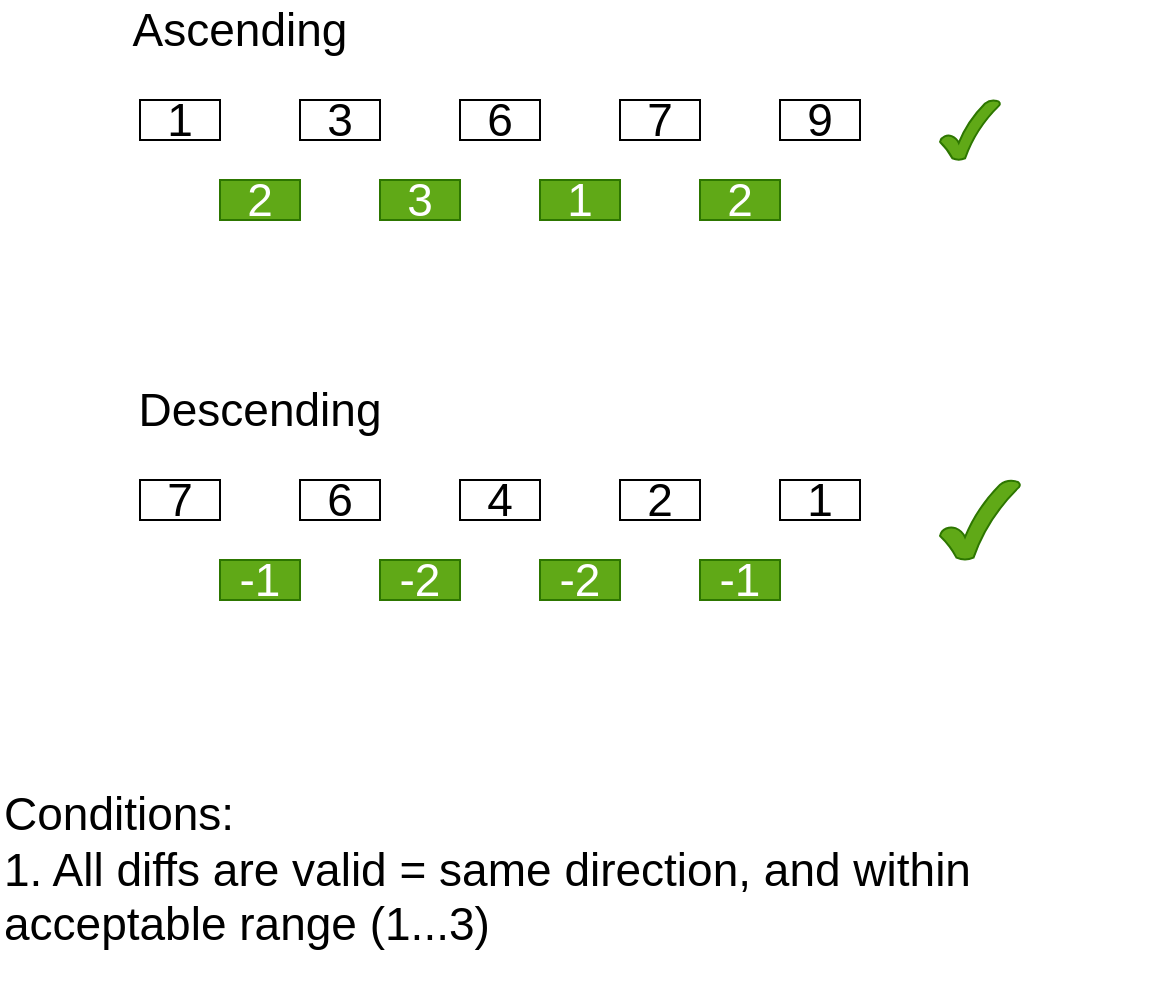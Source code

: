 <mxfile>
    <diagram name="no errors" id="vbMu23NujmfhAvaD4PfY">
        <mxGraphModel dx="680" dy="531" grid="1" gridSize="10" guides="1" tooltips="1" connect="1" arrows="1" fold="1" page="1" pageScale="1" pageWidth="827" pageHeight="1169" math="0" shadow="0">
            <root>
                <mxCell id="3Wcih0AlrAYioft9rlcU-0"/>
                <mxCell id="3Wcih0AlrAYioft9rlcU-1" parent="3Wcih0AlrAYioft9rlcU-0"/>
                <mxCell id="3Wcih0AlrAYioft9rlcU-2" value="7" style="whiteSpace=wrap;html=1;fontSize=23;" parent="3Wcih0AlrAYioft9rlcU-1" vertex="1">
                    <mxGeometry x="160" y="280" width="40" height="20" as="geometry"/>
                </mxCell>
                <mxCell id="3Wcih0AlrAYioft9rlcU-3" value="6" style="whiteSpace=wrap;html=1;fontSize=23;" parent="3Wcih0AlrAYioft9rlcU-1" vertex="1">
                    <mxGeometry x="240" y="280" width="40" height="20" as="geometry"/>
                </mxCell>
                <mxCell id="3Wcih0AlrAYioft9rlcU-4" value="4" style="whiteSpace=wrap;html=1;fontSize=23;" parent="3Wcih0AlrAYioft9rlcU-1" vertex="1">
                    <mxGeometry x="320" y="280" width="40" height="20" as="geometry"/>
                </mxCell>
                <mxCell id="3Wcih0AlrAYioft9rlcU-5" value="2" style="whiteSpace=wrap;html=1;fontSize=23;" parent="3Wcih0AlrAYioft9rlcU-1" vertex="1">
                    <mxGeometry x="400" y="280" width="40" height="20" as="geometry"/>
                </mxCell>
                <mxCell id="3Wcih0AlrAYioft9rlcU-6" value="1" style="whiteSpace=wrap;html=1;fontSize=23;" parent="3Wcih0AlrAYioft9rlcU-1" vertex="1">
                    <mxGeometry x="480" y="280" width="40" height="20" as="geometry"/>
                </mxCell>
                <mxCell id="3Wcih0AlrAYioft9rlcU-7" value="-1" style="whiteSpace=wrap;html=1;fillColor=#60a917;fontColor=#ffffff;strokeColor=#2D7600;fontSize=23;" parent="3Wcih0AlrAYioft9rlcU-1" vertex="1">
                    <mxGeometry x="200" y="320" width="40" height="20" as="geometry"/>
                </mxCell>
                <mxCell id="3Wcih0AlrAYioft9rlcU-8" value="-2" style="whiteSpace=wrap;html=1;fillColor=#60a917;fontColor=#ffffff;strokeColor=#2D7600;fontSize=23;" parent="3Wcih0AlrAYioft9rlcU-1" vertex="1">
                    <mxGeometry x="280" y="320" width="40" height="20" as="geometry"/>
                </mxCell>
                <mxCell id="3Wcih0AlrAYioft9rlcU-9" value="-2" style="whiteSpace=wrap;html=1;fillColor=#60a917;fontColor=#ffffff;strokeColor=#2D7600;fontSize=23;" parent="3Wcih0AlrAYioft9rlcU-1" vertex="1">
                    <mxGeometry x="360" y="320" width="40" height="20" as="geometry"/>
                </mxCell>
                <mxCell id="3Wcih0AlrAYioft9rlcU-10" value="-1" style="whiteSpace=wrap;html=1;fillColor=#60a917;fontColor=#ffffff;strokeColor=#2D7600;fontSize=23;" parent="3Wcih0AlrAYioft9rlcU-1" vertex="1">
                    <mxGeometry x="440" y="320" width="40" height="20" as="geometry"/>
                </mxCell>
                <mxCell id="3Wcih0AlrAYioft9rlcU-38" value="" style="verticalLabelPosition=bottom;verticalAlign=top;html=1;shape=mxgraph.basic.tick;fillColor=#60a917;fontColor=#ffffff;strokeColor=#2D7600;" parent="3Wcih0AlrAYioft9rlcU-1" vertex="1">
                    <mxGeometry x="560" y="280" width="40" height="40" as="geometry"/>
                </mxCell>
                <mxCell id="3Wcih0AlrAYioft9rlcU-50" value="1" style="whiteSpace=wrap;html=1;fontSize=23;" parent="3Wcih0AlrAYioft9rlcU-1" vertex="1">
                    <mxGeometry x="160" y="90" width="40" height="20" as="geometry"/>
                </mxCell>
                <mxCell id="3Wcih0AlrAYioft9rlcU-51" value="3" style="whiteSpace=wrap;html=1;fontSize=23;" parent="3Wcih0AlrAYioft9rlcU-1" vertex="1">
                    <mxGeometry x="240" y="90" width="40" height="20" as="geometry"/>
                </mxCell>
                <mxCell id="3Wcih0AlrAYioft9rlcU-52" value="6" style="whiteSpace=wrap;html=1;fontSize=23;" parent="3Wcih0AlrAYioft9rlcU-1" vertex="1">
                    <mxGeometry x="320" y="90" width="40" height="20" as="geometry"/>
                </mxCell>
                <mxCell id="3Wcih0AlrAYioft9rlcU-53" value="7" style="whiteSpace=wrap;html=1;fontSize=23;" parent="3Wcih0AlrAYioft9rlcU-1" vertex="1">
                    <mxGeometry x="400" y="90" width="40" height="20" as="geometry"/>
                </mxCell>
                <mxCell id="3Wcih0AlrAYioft9rlcU-54" value="9" style="whiteSpace=wrap;html=1;fontSize=23;" parent="3Wcih0AlrAYioft9rlcU-1" vertex="1">
                    <mxGeometry x="480" y="90" width="40" height="20" as="geometry"/>
                </mxCell>
                <mxCell id="3Wcih0AlrAYioft9rlcU-55" value="2" style="whiteSpace=wrap;html=1;fillColor=#60a917;fontColor=#ffffff;strokeColor=#2D7600;fontSize=23;" parent="3Wcih0AlrAYioft9rlcU-1" vertex="1">
                    <mxGeometry x="200" y="130" width="40" height="20" as="geometry"/>
                </mxCell>
                <mxCell id="3Wcih0AlrAYioft9rlcU-56" value="3" style="whiteSpace=wrap;html=1;fillColor=#60a917;fontColor=#ffffff;strokeColor=#2D7600;fontSize=23;" parent="3Wcih0AlrAYioft9rlcU-1" vertex="1">
                    <mxGeometry x="280" y="130" width="40" height="20" as="geometry"/>
                </mxCell>
                <mxCell id="3Wcih0AlrAYioft9rlcU-57" value="1" style="whiteSpace=wrap;html=1;fillColor=#60a917;fontColor=#ffffff;strokeColor=#2D7600;fontSize=23;" parent="3Wcih0AlrAYioft9rlcU-1" vertex="1">
                    <mxGeometry x="360" y="130" width="40" height="20" as="geometry"/>
                </mxCell>
                <mxCell id="3Wcih0AlrAYioft9rlcU-58" value="2" style="whiteSpace=wrap;html=1;fillColor=#60a917;fontColor=#ffffff;strokeColor=#2D7600;fontSize=23;" parent="3Wcih0AlrAYioft9rlcU-1" vertex="1">
                    <mxGeometry x="440" y="130" width="40" height="20" as="geometry"/>
                </mxCell>
                <mxCell id="3Wcih0AlrAYioft9rlcU-59" value="" style="verticalLabelPosition=bottom;verticalAlign=top;html=1;shape=mxgraph.basic.tick;fillColor=#60a917;fontColor=#ffffff;strokeColor=#2D7600;" parent="3Wcih0AlrAYioft9rlcU-1" vertex="1">
                    <mxGeometry x="560" y="90" width="30" height="30" as="geometry"/>
                </mxCell>
                <mxCell id="Pp3Sl-9Uy8DIAodCLHDI-0" value="Ascending" style="text;html=1;strokeColor=none;fillColor=none;align=center;verticalAlign=middle;whiteSpace=wrap;rounded=0;fontSize=23;" parent="3Wcih0AlrAYioft9rlcU-1" vertex="1">
                    <mxGeometry x="180" y="40" width="60" height="30" as="geometry"/>
                </mxCell>
                <mxCell id="Pp3Sl-9Uy8DIAodCLHDI-1" value="Descending" style="text;html=1;strokeColor=none;fillColor=none;align=center;verticalAlign=middle;whiteSpace=wrap;rounded=0;fontSize=23;" parent="3Wcih0AlrAYioft9rlcU-1" vertex="1">
                    <mxGeometry x="190" y="230" width="60" height="30" as="geometry"/>
                </mxCell>
                <mxCell id="A_zrOncVsDeM7oeopqHJ-0" value="Conditions:&lt;br&gt;1. All diffs are valid = same direction, and within acceptable range (1...3)" style="text;html=1;strokeColor=none;fillColor=none;align=left;verticalAlign=middle;whiteSpace=wrap;rounded=0;fontSize=23;" parent="3Wcih0AlrAYioft9rlcU-1" vertex="1">
                    <mxGeometry x="90" y="410" width="580" height="130" as="geometry"/>
                </mxCell>
            </root>
        </mxGraphModel>
    </diagram>
    <diagram name="unfixable errors" id="zGXIl7_IHZ5qtAb4Qh_O">
        <mxGraphModel dx="1133" dy="885" grid="1" gridSize="10" guides="1" tooltips="1" connect="1" arrows="1" fold="1" page="1" pageScale="1" pageWidth="827" pageHeight="1169" math="0" shadow="0">
            <root>
                <mxCell id="GeRIcQC2RVRGkPtFAbAM-0"/>
                <mxCell id="GeRIcQC2RVRGkPtFAbAM-1" parent="GeRIcQC2RVRGkPtFAbAM-0"/>
                <mxCell id="GeRIcQC2RVRGkPtFAbAM-11" value="1" style="whiteSpace=wrap;html=1;fontSize=23;" parent="GeRIcQC2RVRGkPtFAbAM-1" vertex="1">
                    <mxGeometry x="80" y="40" width="40" height="20" as="geometry"/>
                </mxCell>
                <mxCell id="GeRIcQC2RVRGkPtFAbAM-12" value="2" style="whiteSpace=wrap;html=1;fontSize=23;" parent="GeRIcQC2RVRGkPtFAbAM-1" vertex="1">
                    <mxGeometry x="160" y="40" width="40" height="20" as="geometry"/>
                </mxCell>
                <mxCell id="GeRIcQC2RVRGkPtFAbAM-13" value="7" style="whiteSpace=wrap;html=1;fontSize=23;" parent="GeRIcQC2RVRGkPtFAbAM-1" vertex="1">
                    <mxGeometry x="240" y="40" width="40" height="20" as="geometry"/>
                </mxCell>
                <mxCell id="GeRIcQC2RVRGkPtFAbAM-14" value="9" style="whiteSpace=wrap;html=1;fontSize=23;" parent="GeRIcQC2RVRGkPtFAbAM-1" vertex="1">
                    <mxGeometry x="320" y="40" width="40" height="20" as="geometry"/>
                </mxCell>
                <mxCell id="GeRIcQC2RVRGkPtFAbAM-15" value="10" style="whiteSpace=wrap;html=1;fontSize=23;" parent="GeRIcQC2RVRGkPtFAbAM-1" vertex="1">
                    <mxGeometry x="400" y="40" width="40" height="20" as="geometry"/>
                </mxCell>
                <mxCell id="GeRIcQC2RVRGkPtFAbAM-16" value="1" style="whiteSpace=wrap;html=1;fillColor=#60a917;fontColor=#ffffff;strokeColor=#2D7600;fontSize=23;" parent="GeRIcQC2RVRGkPtFAbAM-1" vertex="1">
                    <mxGeometry x="120" y="80" width="40" height="20" as="geometry"/>
                </mxCell>
                <mxCell id="GeRIcQC2RVRGkPtFAbAM-17" value="5" style="whiteSpace=wrap;html=1;fillColor=#a20025;fontColor=#ffffff;strokeColor=#6F0000;fontSize=23;" parent="GeRIcQC2RVRGkPtFAbAM-1" vertex="1">
                    <mxGeometry x="200" y="80" width="40" height="20" as="geometry"/>
                </mxCell>
                <mxCell id="GeRIcQC2RVRGkPtFAbAM-18" value="2" style="whiteSpace=wrap;html=1;fillColor=#60a917;fontColor=#ffffff;strokeColor=#2D7600;fontSize=23;" parent="GeRIcQC2RVRGkPtFAbAM-1" vertex="1">
                    <mxGeometry x="280" y="80" width="40" height="20" as="geometry"/>
                </mxCell>
                <mxCell id="GeRIcQC2RVRGkPtFAbAM-19" value="1" style="whiteSpace=wrap;html=1;fillColor=#60a917;fontColor=#ffffff;strokeColor=#2D7600;fontSize=23;" parent="GeRIcQC2RVRGkPtFAbAM-1" vertex="1">
                    <mxGeometry x="360" y="80" width="40" height="20" as="geometry"/>
                </mxCell>
                <mxCell id="GeRIcQC2RVRGkPtFAbAM-20" value="9" style="whiteSpace=wrap;html=1;fontSize=23;" parent="GeRIcQC2RVRGkPtFAbAM-1" vertex="1">
                    <mxGeometry x="80" y="160" width="40" height="20" as="geometry"/>
                </mxCell>
                <mxCell id="GeRIcQC2RVRGkPtFAbAM-21" value="7" style="whiteSpace=wrap;html=1;fontSize=23;" parent="GeRIcQC2RVRGkPtFAbAM-1" vertex="1">
                    <mxGeometry x="160" y="160" width="40" height="20" as="geometry"/>
                </mxCell>
                <mxCell id="GeRIcQC2RVRGkPtFAbAM-22" value="6" style="whiteSpace=wrap;html=1;fontSize=23;" parent="GeRIcQC2RVRGkPtFAbAM-1" vertex="1">
                    <mxGeometry x="240" y="160" width="40" height="20" as="geometry"/>
                </mxCell>
                <mxCell id="GeRIcQC2RVRGkPtFAbAM-23" value="2" style="whiteSpace=wrap;html=1;fontSize=23;" parent="GeRIcQC2RVRGkPtFAbAM-1" vertex="1">
                    <mxGeometry x="320" y="160" width="40" height="20" as="geometry"/>
                </mxCell>
                <mxCell id="GeRIcQC2RVRGkPtFAbAM-24" value="1" style="whiteSpace=wrap;html=1;fontSize=23;" parent="GeRIcQC2RVRGkPtFAbAM-1" vertex="1">
                    <mxGeometry x="400" y="160" width="40" height="20" as="geometry"/>
                </mxCell>
                <mxCell id="GeRIcQC2RVRGkPtFAbAM-25" value="-2" style="whiteSpace=wrap;html=1;fillColor=#60a917;fontColor=#ffffff;strokeColor=#2D7600;fontSize=23;" parent="GeRIcQC2RVRGkPtFAbAM-1" vertex="1">
                    <mxGeometry x="120" y="200" width="40" height="20" as="geometry"/>
                </mxCell>
                <mxCell id="GeRIcQC2RVRGkPtFAbAM-26" value="-1" style="whiteSpace=wrap;html=1;fillColor=#60a917;fontColor=#ffffff;strokeColor=#2D7600;fontSize=23;" parent="GeRIcQC2RVRGkPtFAbAM-1" vertex="1">
                    <mxGeometry x="200" y="200" width="40" height="20" as="geometry"/>
                </mxCell>
                <mxCell id="GeRIcQC2RVRGkPtFAbAM-27" value="-4" style="whiteSpace=wrap;html=1;fillColor=#a20025;fontColor=#ffffff;strokeColor=#6F0000;fontSize=23;" parent="GeRIcQC2RVRGkPtFAbAM-1" vertex="1">
                    <mxGeometry x="280" y="200" width="40" height="20" as="geometry"/>
                </mxCell>
                <mxCell id="GeRIcQC2RVRGkPtFAbAM-28" value="-1" style="whiteSpace=wrap;html=1;fillColor=#60a917;fontColor=#ffffff;strokeColor=#2D7600;fontSize=23;" parent="GeRIcQC2RVRGkPtFAbAM-1" vertex="1">
                    <mxGeometry x="360" y="200" width="40" height="20" as="geometry"/>
                </mxCell>
                <mxCell id="GeRIcQC2RVRGkPtFAbAM-73" value="" style="verticalLabelPosition=bottom;verticalAlign=top;html=1;shape=mxgraph.basic.x;fontSize=23;fillColor=#a20025;fontColor=#ffffff;strokeColor=#6F0000;" parent="GeRIcQC2RVRGkPtFAbAM-1" vertex="1">
                    <mxGeometry x="480" y="160" width="40" height="30" as="geometry"/>
                </mxCell>
                <mxCell id="GeRIcQC2RVRGkPtFAbAM-74" value="" style="verticalLabelPosition=bottom;verticalAlign=top;html=1;shape=mxgraph.basic.x;fontSize=23;fillColor=#a20025;fontColor=#ffffff;strokeColor=#6F0000;" parent="GeRIcQC2RVRGkPtFAbAM-1" vertex="1">
                    <mxGeometry x="480" y="40" width="40" height="30" as="geometry"/>
                </mxCell>
                <mxCell id="wOijABKDvHWWXHI_wZL7-1" value="Conditions:&lt;br&gt;1. The direction of the diff is correct but the diff is too large.&lt;br&gt;2. The diff is NOT at the start or end of the diff list." style="text;html=1;strokeColor=none;fillColor=none;align=left;verticalAlign=middle;whiteSpace=wrap;rounded=0;fontSize=23;" parent="GeRIcQC2RVRGkPtFAbAM-1" vertex="1">
                    <mxGeometry x="40" y="250" width="640" height="130" as="geometry"/>
                </mxCell>
                <mxCell id="wOijABKDvHWWXHI_wZL7-2" value="Outcome:&lt;br&gt;Removing either one of the levels either side of the diff will cause an even bigger gap which will trigger a second error so the report will be classed as unsafe." style="text;html=1;strokeColor=none;fillColor=none;align=left;verticalAlign=middle;whiteSpace=wrap;rounded=0;fontSize=23;" parent="GeRIcQC2RVRGkPtFAbAM-1" vertex="1">
                    <mxGeometry x="40" y="400" width="560" height="100" as="geometry"/>
                </mxCell>
            </root>
        </mxGraphModel>
    </diagram>
    <diagram id="R4riLf6Dfw6CEN2a4-EE" name="fixable errors 1">
        <mxGraphModel dx="1360" dy="1062" grid="1" gridSize="10" guides="1" tooltips="1" connect="1" arrows="1" fold="1" page="1" pageScale="1" pageWidth="827" pageHeight="1169" math="0" shadow="0">
            <root>
                <mxCell id="0"/>
                <mxCell id="1" parent="0"/>
                <mxCell id="18I5XKH3zUHb5iwYZASH-102" value="Conditions:&lt;br&gt;1. Diff is wrong direction but is not too large.&lt;br&gt;2. The diff is not at the start or end.&lt;br&gt;2.&amp;nbsp;No other invalid diffs." style="text;html=1;strokeColor=none;fillColor=none;align=left;verticalAlign=middle;whiteSpace=wrap;rounded=0;fontSize=23;" parent="1" vertex="1">
                    <mxGeometry x="40" y="40" width="580" height="130" as="geometry"/>
                </mxCell>
                <mxCell id="7qVFblh8LJlXiuTpeQnP-102" value="1" style="whiteSpace=wrap;html=1;fontSize=23;" parent="1" vertex="1">
                    <mxGeometry x="84" y="580" width="40" height="20" as="geometry"/>
                </mxCell>
                <mxCell id="7qVFblh8LJlXiuTpeQnP-103" value="3" style="whiteSpace=wrap;html=1;fontSize=23;" parent="1" vertex="1">
                    <mxGeometry x="164" y="580" width="40" height="20" as="geometry"/>
                </mxCell>
                <mxCell id="7qVFblh8LJlXiuTpeQnP-104" value="2" style="whiteSpace=wrap;html=1;fontSize=23;" parent="1" vertex="1">
                    <mxGeometry x="244" y="580" width="40" height="20" as="geometry"/>
                </mxCell>
                <mxCell id="7qVFblh8LJlXiuTpeQnP-105" value="3" style="whiteSpace=wrap;html=1;fontSize=23;" parent="1" vertex="1">
                    <mxGeometry x="324" y="580" width="40" height="20" as="geometry"/>
                </mxCell>
                <mxCell id="7qVFblh8LJlXiuTpeQnP-106" value="5" style="whiteSpace=wrap;html=1;fontSize=23;" parent="1" vertex="1">
                    <mxGeometry x="404" y="580" width="40" height="20" as="geometry"/>
                </mxCell>
                <mxCell id="7qVFblh8LJlXiuTpeQnP-107" value="2" style="whiteSpace=wrap;html=1;fillColor=#60a917;fontColor=#ffffff;strokeColor=#2D7600;fontSize=23;" parent="1" vertex="1">
                    <mxGeometry x="124" y="620" width="40" height="20" as="geometry"/>
                </mxCell>
                <mxCell id="7qVFblh8LJlXiuTpeQnP-108" value="-1" style="whiteSpace=wrap;html=1;fillColor=#a20025;fontColor=#ffffff;strokeColor=#6F0000;fontSize=23;" parent="1" vertex="1">
                    <mxGeometry x="204" y="620" width="40" height="20" as="geometry"/>
                </mxCell>
                <mxCell id="7qVFblh8LJlXiuTpeQnP-109" value="1" style="whiteSpace=wrap;html=1;fillColor=#60a917;fontColor=#ffffff;strokeColor=#2D7600;fontSize=23;" parent="1" vertex="1">
                    <mxGeometry x="284" y="620" width="40" height="20" as="geometry"/>
                </mxCell>
                <mxCell id="7qVFblh8LJlXiuTpeQnP-110" value="2" style="whiteSpace=wrap;html=1;fillColor=#60a917;fontColor=#ffffff;strokeColor=#2D7600;fontSize=23;" parent="1" vertex="1">
                    <mxGeometry x="364" y="620" width="40" height="20" as="geometry"/>
                </mxCell>
                <mxCell id="7qVFblh8LJlXiuTpeQnP-112" value="" style="verticalLabelPosition=bottom;verticalAlign=top;html=1;shape=mxgraph.basic.x;fontSize=23;fillColor=#a20025;fontColor=#ffffff;strokeColor=#6F0000;" parent="1" vertex="1">
                    <mxGeometry x="249" y="550" width="30" height="20" as="geometry"/>
                </mxCell>
                <mxCell id="I0D54ZG0wE9RWun0fykZ-102" value="" style="verticalLabelPosition=bottom;verticalAlign=top;html=1;shape=mxgraph.basic.x;fontSize=23;fillColor=#a20025;fontColor=#ffffff;strokeColor=#6F0000;" parent="1" vertex="1">
                    <mxGeometry x="484" y="580" width="40" height="30" as="geometry"/>
                </mxCell>
                <mxCell id="I0D54ZG0wE9RWun0fykZ-103" value="1" style="whiteSpace=wrap;html=1;fontSize=23;" parent="1" vertex="1">
                    <mxGeometry x="84" y="425" width="40" height="20" as="geometry"/>
                </mxCell>
                <mxCell id="I0D54ZG0wE9RWun0fykZ-104" value="3" style="whiteSpace=wrap;html=1;fontSize=23;" parent="1" vertex="1">
                    <mxGeometry x="164" y="425" width="40" height="20" as="geometry"/>
                </mxCell>
                <mxCell id="I0D54ZG0wE9RWun0fykZ-105" value="2" style="whiteSpace=wrap;html=1;fontSize=23;" parent="1" vertex="1">
                    <mxGeometry x="244" y="425" width="40" height="20" as="geometry"/>
                </mxCell>
                <mxCell id="I0D54ZG0wE9RWun0fykZ-106" value="3" style="whiteSpace=wrap;html=1;fontSize=23;" parent="1" vertex="1">
                    <mxGeometry x="324" y="425" width="40" height="20" as="geometry"/>
                </mxCell>
                <mxCell id="I0D54ZG0wE9RWun0fykZ-107" value="5" style="whiteSpace=wrap;html=1;fontSize=23;" parent="1" vertex="1">
                    <mxGeometry x="404" y="425" width="40" height="20" as="geometry"/>
                </mxCell>
                <mxCell id="I0D54ZG0wE9RWun0fykZ-108" value="2" style="whiteSpace=wrap;html=1;fillColor=#60a917;fontColor=#ffffff;strokeColor=#2D7600;fontSize=23;" parent="1" vertex="1">
                    <mxGeometry x="124" y="465" width="40" height="20" as="geometry"/>
                </mxCell>
                <mxCell id="I0D54ZG0wE9RWun0fykZ-109" value="-1" style="whiteSpace=wrap;html=1;fillColor=#a20025;fontColor=#ffffff;strokeColor=#6F0000;fontSize=23;" parent="1" vertex="1">
                    <mxGeometry x="204" y="465" width="40" height="20" as="geometry"/>
                </mxCell>
                <mxCell id="I0D54ZG0wE9RWun0fykZ-110" value="1" style="whiteSpace=wrap;html=1;fillColor=#60a917;fontColor=#ffffff;strokeColor=#2D7600;fontSize=23;" parent="1" vertex="1">
                    <mxGeometry x="284" y="465" width="40" height="20" as="geometry"/>
                </mxCell>
                <mxCell id="I0D54ZG0wE9RWun0fykZ-111" value="2" style="whiteSpace=wrap;html=1;fillColor=#60a917;fontColor=#ffffff;strokeColor=#2D7600;fontSize=23;" parent="1" vertex="1">
                    <mxGeometry x="364" y="465" width="40" height="20" as="geometry"/>
                </mxCell>
                <mxCell id="I0D54ZG0wE9RWun0fykZ-112" value="" style="verticalLabelPosition=bottom;verticalAlign=top;html=1;shape=mxgraph.basic.x;fontSize=23;fillColor=#a20025;fontColor=#ffffff;strokeColor=#6F0000;" parent="1" vertex="1">
                    <mxGeometry x="169" y="395" width="30" height="20" as="geometry"/>
                </mxCell>
                <mxCell id="I0D54ZG0wE9RWun0fykZ-114" value="" style="verticalLabelPosition=bottom;verticalAlign=top;html=1;shape=mxgraph.basic.tick;fillColor=#60a917;fontColor=#ffffff;strokeColor=#2D7600;" parent="1" vertex="1">
                    <mxGeometry x="484" y="425" width="40" height="40" as="geometry"/>
                </mxCell>
                <mxCell id="8yVWMdPdxP-ijHtP8aJ1-102" value="Sometimes removing left works but removing right doesn't.&lt;br&gt;&lt;br&gt;So TRY BOTH !" style="text;html=1;strokeColor=none;fillColor=none;align=left;verticalAlign=middle;whiteSpace=wrap;rounded=0;fontSize=23;" vertex="1" parent="1">
                    <mxGeometry x="185" y="220" width="390" height="90" as="geometry"/>
                </mxCell>
                <mxCell id="8yVWMdPdxP-ijHtP8aJ1-114" value="removing right does NOT work" style="text;html=1;strokeColor=none;fillColor=none;align=left;verticalAlign=middle;whiteSpace=wrap;rounded=0;fontSize=23;" vertex="1" parent="1">
                    <mxGeometry x="564" y="550" width="165" height="90" as="geometry"/>
                </mxCell>
                <mxCell id="8yVWMdPdxP-ijHtP8aJ1-115" value="removing left works" style="text;html=1;strokeColor=none;fillColor=none;align=left;verticalAlign=middle;whiteSpace=wrap;rounded=0;fontSize=23;" vertex="1" parent="1">
                    <mxGeometry x="564" y="390" width="165" height="90" as="geometry"/>
                </mxCell>
                <mxCell id="8yVWMdPdxP-ijHtP8aJ1-117" value="2" style="whiteSpace=wrap;html=1;fontSize=23;" vertex="1" parent="1">
                    <mxGeometry x="80" y="1025" width="40" height="20" as="geometry"/>
                </mxCell>
                <mxCell id="8yVWMdPdxP-ijHtP8aJ1-118" value="3" style="whiteSpace=wrap;html=1;fontSize=23;" vertex="1" parent="1">
                    <mxGeometry x="160" y="1025" width="40" height="20" as="geometry"/>
                </mxCell>
                <mxCell id="8yVWMdPdxP-ijHtP8aJ1-119" value="2" style="whiteSpace=wrap;html=1;fontSize=23;" vertex="1" parent="1">
                    <mxGeometry x="240" y="1025" width="40" height="20" as="geometry"/>
                </mxCell>
                <mxCell id="8yVWMdPdxP-ijHtP8aJ1-120" value="4" style="whiteSpace=wrap;html=1;fontSize=23;" vertex="1" parent="1">
                    <mxGeometry x="320" y="1025" width="40" height="20" as="geometry"/>
                </mxCell>
                <mxCell id="8yVWMdPdxP-ijHtP8aJ1-121" value="5" style="whiteSpace=wrap;html=1;fontSize=23;" vertex="1" parent="1">
                    <mxGeometry x="400" y="1025" width="40" height="20" as="geometry"/>
                </mxCell>
                <mxCell id="8yVWMdPdxP-ijHtP8aJ1-122" value="1" style="whiteSpace=wrap;html=1;fillColor=#60a917;fontColor=#ffffff;strokeColor=#2D7600;fontSize=23;" vertex="1" parent="1">
                    <mxGeometry x="120" y="1065" width="40" height="20" as="geometry"/>
                </mxCell>
                <mxCell id="8yVWMdPdxP-ijHtP8aJ1-123" value="-1" style="whiteSpace=wrap;html=1;fillColor=#a20025;fontColor=#ffffff;strokeColor=#6F0000;fontSize=23;" vertex="1" parent="1">
                    <mxGeometry x="200" y="1065" width="40" height="20" as="geometry"/>
                </mxCell>
                <mxCell id="8yVWMdPdxP-ijHtP8aJ1-124" value="2" style="whiteSpace=wrap;html=1;fillColor=#60a917;fontColor=#ffffff;strokeColor=#2D7600;fontSize=23;" vertex="1" parent="1">
                    <mxGeometry x="280" y="1065" width="40" height="20" as="geometry"/>
                </mxCell>
                <mxCell id="8yVWMdPdxP-ijHtP8aJ1-125" value="1" style="whiteSpace=wrap;html=1;fillColor=#60a917;fontColor=#ffffff;strokeColor=#2D7600;fontSize=23;" vertex="1" parent="1">
                    <mxGeometry x="360" y="1065" width="40" height="20" as="geometry"/>
                </mxCell>
                <mxCell id="8yVWMdPdxP-ijHtP8aJ1-126" value="" style="verticalLabelPosition=bottom;verticalAlign=top;html=1;shape=mxgraph.basic.x;fontSize=23;fillColor=#a20025;fontColor=#ffffff;strokeColor=#6F0000;" vertex="1" parent="1">
                    <mxGeometry x="165" y="995" width="30" height="20" as="geometry"/>
                </mxCell>
                <mxCell id="8yVWMdPdxP-ijHtP8aJ1-128" value="removing left does NOT work" style="text;html=1;strokeColor=none;fillColor=none;align=left;verticalAlign=middle;whiteSpace=wrap;rounded=0;fontSize=23;" vertex="1" parent="1">
                    <mxGeometry x="560" y="990" width="165" height="90" as="geometry"/>
                </mxCell>
                <mxCell id="8yVWMdPdxP-ijHtP8aJ1-129" value="" style="verticalLabelPosition=bottom;verticalAlign=top;html=1;shape=mxgraph.basic.x;fontSize=23;fillColor=#a20025;fontColor=#ffffff;strokeColor=#6F0000;" vertex="1" parent="1">
                    <mxGeometry x="480" y="1020" width="40" height="30" as="geometry"/>
                </mxCell>
                <mxCell id="8yVWMdPdxP-ijHtP8aJ1-130" value="2" style="whiteSpace=wrap;html=1;fontSize=23;" vertex="1" parent="1">
                    <mxGeometry x="84" y="860" width="40" height="20" as="geometry"/>
                </mxCell>
                <mxCell id="8yVWMdPdxP-ijHtP8aJ1-131" value="3" style="whiteSpace=wrap;html=1;fontSize=23;" vertex="1" parent="1">
                    <mxGeometry x="164" y="860" width="40" height="20" as="geometry"/>
                </mxCell>
                <mxCell id="8yVWMdPdxP-ijHtP8aJ1-132" value="2" style="whiteSpace=wrap;html=1;fontSize=23;" vertex="1" parent="1">
                    <mxGeometry x="244" y="860" width="40" height="20" as="geometry"/>
                </mxCell>
                <mxCell id="8yVWMdPdxP-ijHtP8aJ1-133" value="4" style="whiteSpace=wrap;html=1;fontSize=23;" vertex="1" parent="1">
                    <mxGeometry x="324" y="860" width="40" height="20" as="geometry"/>
                </mxCell>
                <mxCell id="8yVWMdPdxP-ijHtP8aJ1-134" value="5" style="whiteSpace=wrap;html=1;fontSize=23;" vertex="1" parent="1">
                    <mxGeometry x="404" y="860" width="40" height="20" as="geometry"/>
                </mxCell>
                <mxCell id="8yVWMdPdxP-ijHtP8aJ1-135" value="1" style="whiteSpace=wrap;html=1;fillColor=#60a917;fontColor=#ffffff;strokeColor=#2D7600;fontSize=23;" vertex="1" parent="1">
                    <mxGeometry x="124" y="900" width="40" height="20" as="geometry"/>
                </mxCell>
                <mxCell id="8yVWMdPdxP-ijHtP8aJ1-136" value="-1" style="whiteSpace=wrap;html=1;fillColor=#a20025;fontColor=#ffffff;strokeColor=#6F0000;fontSize=23;" vertex="1" parent="1">
                    <mxGeometry x="204" y="900" width="40" height="20" as="geometry"/>
                </mxCell>
                <mxCell id="8yVWMdPdxP-ijHtP8aJ1-137" value="2" style="whiteSpace=wrap;html=1;fillColor=#60a917;fontColor=#ffffff;strokeColor=#2D7600;fontSize=23;" vertex="1" parent="1">
                    <mxGeometry x="284" y="900" width="40" height="20" as="geometry"/>
                </mxCell>
                <mxCell id="8yVWMdPdxP-ijHtP8aJ1-138" value="1" style="whiteSpace=wrap;html=1;fillColor=#60a917;fontColor=#ffffff;strokeColor=#2D7600;fontSize=23;" vertex="1" parent="1">
                    <mxGeometry x="364" y="900" width="40" height="20" as="geometry"/>
                </mxCell>
                <mxCell id="8yVWMdPdxP-ijHtP8aJ1-139" value="" style="verticalLabelPosition=bottom;verticalAlign=top;html=1;shape=mxgraph.basic.x;fontSize=23;fillColor=#a20025;fontColor=#ffffff;strokeColor=#6F0000;" vertex="1" parent="1">
                    <mxGeometry x="249" y="830" width="30" height="20" as="geometry"/>
                </mxCell>
                <mxCell id="8yVWMdPdxP-ijHtP8aJ1-141" value="removing right works" style="text;html=1;strokeColor=none;fillColor=none;align=left;verticalAlign=middle;whiteSpace=wrap;rounded=0;fontSize=23;" vertex="1" parent="1">
                    <mxGeometry x="564" y="830" width="165" height="90" as="geometry"/>
                </mxCell>
                <mxCell id="8yVWMdPdxP-ijHtP8aJ1-142" value="" style="verticalLabelPosition=bottom;verticalAlign=top;html=1;shape=mxgraph.basic.tick;fillColor=#60a917;fontColor=#ffffff;strokeColor=#2D7600;" vertex="1" parent="1">
                    <mxGeometry x="494" y="850" width="40" height="40" as="geometry"/>
                </mxCell>
                <mxCell id="8yVWMdPdxP-ijHtP8aJ1-143" value="and vice-versa" style="text;html=1;strokeColor=none;fillColor=none;align=left;verticalAlign=middle;whiteSpace=wrap;rounded=0;fontSize=23;" vertex="1" parent="1">
                    <mxGeometry x="80" y="720" width="390" height="90" as="geometry"/>
                </mxCell>
            </root>
        </mxGraphModel>
    </diagram>
    <diagram name="fixable errors 2" id="eltP2sBoD6qxWNBqQPB6">
        <mxGraphModel dx="1046" dy="817" grid="1" gridSize="10" guides="1" tooltips="1" connect="1" arrows="1" fold="1" page="1" pageScale="1" pageWidth="827" pageHeight="1169" math="0" shadow="0">
            <root>
                <mxCell id="ZONpIeP8flsW4oYh4lsb-0"/>
                <mxCell id="ZONpIeP8flsW4oYh4lsb-1" parent="ZONpIeP8flsW4oYh4lsb-0"/>
                <mxCell id="ZONpIeP8flsW4oYh4lsb-12" value="8" style="whiteSpace=wrap;html=1;fontSize=23;" vertex="1" parent="ZONpIeP8flsW4oYh4lsb-1">
                    <mxGeometry x="80" y="320" width="40" height="20" as="geometry"/>
                </mxCell>
                <mxCell id="ZONpIeP8flsW4oYh4lsb-13" value="6" style="whiteSpace=wrap;html=1;fontSize=23;" vertex="1" parent="ZONpIeP8flsW4oYh4lsb-1">
                    <mxGeometry x="160" y="320" width="40" height="20" as="geometry"/>
                </mxCell>
                <mxCell id="ZONpIeP8flsW4oYh4lsb-14" value="4" style="whiteSpace=wrap;html=1;fontSize=23;" vertex="1" parent="ZONpIeP8flsW4oYh4lsb-1">
                    <mxGeometry x="240" y="320" width="40" height="20" as="geometry"/>
                </mxCell>
                <mxCell id="ZONpIeP8flsW4oYh4lsb-15" value="1" style="whiteSpace=wrap;html=1;fontSize=23;" vertex="1" parent="ZONpIeP8flsW4oYh4lsb-1">
                    <mxGeometry x="320" y="320" width="40" height="20" as="geometry"/>
                </mxCell>
                <mxCell id="ZONpIeP8flsW4oYh4lsb-16" value="1" style="whiteSpace=wrap;html=1;fontSize=23;" vertex="1" parent="ZONpIeP8flsW4oYh4lsb-1">
                    <mxGeometry x="400" y="320" width="40" height="20" as="geometry"/>
                </mxCell>
                <mxCell id="ZONpIeP8flsW4oYh4lsb-17" value="-2" style="whiteSpace=wrap;html=1;fillColor=#60a917;fontColor=#ffffff;strokeColor=#2D7600;fontSize=23;" vertex="1" parent="ZONpIeP8flsW4oYh4lsb-1">
                    <mxGeometry x="120" y="360" width="40" height="20" as="geometry"/>
                </mxCell>
                <mxCell id="ZONpIeP8flsW4oYh4lsb-18" value="-2" style="whiteSpace=wrap;html=1;fillColor=#60a917;fontColor=#ffffff;strokeColor=#2D7600;fontSize=23;" vertex="1" parent="ZONpIeP8flsW4oYh4lsb-1">
                    <mxGeometry x="200" y="360" width="40" height="20" as="geometry"/>
                </mxCell>
                <mxCell id="ZONpIeP8flsW4oYh4lsb-19" value="-3" style="whiteSpace=wrap;html=1;fillColor=#60a917;fontColor=#ffffff;strokeColor=#2D7600;fontSize=23;" vertex="1" parent="ZONpIeP8flsW4oYh4lsb-1">
                    <mxGeometry x="280" y="360" width="40" height="20" as="geometry"/>
                </mxCell>
                <mxCell id="ZONpIeP8flsW4oYh4lsb-20" value="0" style="whiteSpace=wrap;html=1;fillColor=#a20025;fontColor=#ffffff;strokeColor=#6F0000;fontSize=23;" vertex="1" parent="ZONpIeP8flsW4oYh4lsb-1">
                    <mxGeometry x="360" y="360" width="40" height="20" as="geometry"/>
                </mxCell>
                <mxCell id="ZONpIeP8flsW4oYh4lsb-21" value="" style="verticalLabelPosition=bottom;verticalAlign=top;html=1;shape=mxgraph.basic.tick;fillColor=#60a917;fontColor=#ffffff;strokeColor=#2D7600;" vertex="1" parent="ZONpIeP8flsW4oYh4lsb-1">
                    <mxGeometry x="480" y="320" width="30" height="30" as="geometry"/>
                </mxCell>
                <mxCell id="ZONpIeP8flsW4oYh4lsb-32" value="" style="verticalLabelPosition=bottom;verticalAlign=top;html=1;shape=mxgraph.basic.x;fontSize=23;fillColor=#a20025;fontColor=#ffffff;strokeColor=#6F0000;" vertex="1" parent="ZONpIeP8flsW4oYh4lsb-1">
                    <mxGeometry x="405" y="290" width="30" height="20" as="geometry"/>
                </mxCell>
                <mxCell id="ZONpIeP8flsW4oYh4lsb-46" value="Conditions:&lt;br&gt;1. Invalid diff at the end of the list of diffs.&lt;br&gt;2. No other invalid diffs" style="text;html=1;strokeColor=none;fillColor=none;align=left;verticalAlign=middle;whiteSpace=wrap;rounded=0;fontSize=23;" vertex="1" parent="ZONpIeP8flsW4oYh4lsb-1">
                    <mxGeometry x="80" y="120" width="580" height="130" as="geometry"/>
                </mxCell>
                <mxCell id="kuD17kepfUs100Pv7DNm-0" value="This is the first and last error, so the report can be classified as &quot;safe&quot;." style="text;html=1;strokeColor=none;fillColor=none;align=left;verticalAlign=middle;whiteSpace=wrap;rounded=0;fontSize=23;" vertex="1" parent="ZONpIeP8flsW4oYh4lsb-1">
                    <mxGeometry x="110" y="420" width="580" height="130" as="geometry"/>
                </mxCell>
            </root>
        </mxGraphModel>
    </diagram>
    <diagram name="fixable errors 3" id="QbeP1z0r5MgiQpRXmbBd">
        <mxGraphModel dx="1511" dy="1180" grid="1" gridSize="10" guides="1" tooltips="1" connect="1" arrows="1" fold="1" page="1" pageScale="1" pageWidth="827" pageHeight="1169" math="0" shadow="0">
            <root>
                <mxCell id="v6dXSH-h4Xk3Er2XdhKc-0"/>
                <mxCell id="v6dXSH-h4Xk3Er2XdhKc-1" parent="v6dXSH-h4Xk3Er2XdhKc-0"/>
                <mxCell id="v6dXSH-h4Xk3Er2XdhKc-12" value="1" style="whiteSpace=wrap;html=1;fontSize=23;" vertex="1" parent="v6dXSH-h4Xk3Er2XdhKc-1">
                    <mxGeometry x="45" y="514.5" width="40" height="20" as="geometry"/>
                </mxCell>
                <mxCell id="v6dXSH-h4Xk3Er2XdhKc-13" value="5" style="whiteSpace=wrap;html=1;fontSize=23;" vertex="1" parent="v6dXSH-h4Xk3Er2XdhKc-1">
                    <mxGeometry x="125" y="514.5" width="40" height="20" as="geometry"/>
                </mxCell>
                <mxCell id="v6dXSH-h4Xk3Er2XdhKc-14" value="6" style="whiteSpace=wrap;html=1;fontSize=23;" vertex="1" parent="v6dXSH-h4Xk3Er2XdhKc-1">
                    <mxGeometry x="205" y="514.5" width="40" height="20" as="geometry"/>
                </mxCell>
                <mxCell id="v6dXSH-h4Xk3Er2XdhKc-15" value="7" style="whiteSpace=wrap;html=1;fontSize=23;" vertex="1" parent="v6dXSH-h4Xk3Er2XdhKc-1">
                    <mxGeometry x="285" y="514.5" width="40" height="20" as="geometry"/>
                </mxCell>
                <mxCell id="v6dXSH-h4Xk3Er2XdhKc-16" value="9" style="whiteSpace=wrap;html=1;fontSize=23;" vertex="1" parent="v6dXSH-h4Xk3Er2XdhKc-1">
                    <mxGeometry x="365" y="514.5" width="40" height="20" as="geometry"/>
                </mxCell>
                <mxCell id="v6dXSH-h4Xk3Er2XdhKc-17" value="4" style="whiteSpace=wrap;html=1;fillColor=#a20025;fontColor=#ffffff;strokeColor=#6F0000;fontSize=23;" vertex="1" parent="v6dXSH-h4Xk3Er2XdhKc-1">
                    <mxGeometry x="85" y="554.5" width="40" height="20" as="geometry"/>
                </mxCell>
                <mxCell id="v6dXSH-h4Xk3Er2XdhKc-18" value="1" style="whiteSpace=wrap;html=1;fillColor=#60a917;fontColor=#ffffff;strokeColor=#2D7600;fontSize=23;" vertex="1" parent="v6dXSH-h4Xk3Er2XdhKc-1">
                    <mxGeometry x="165" y="554.5" width="40" height="20" as="geometry"/>
                </mxCell>
                <mxCell id="v6dXSH-h4Xk3Er2XdhKc-19" value="1" style="whiteSpace=wrap;html=1;fillColor=#60a917;fontColor=#ffffff;strokeColor=#2D7600;fontSize=23;" vertex="1" parent="v6dXSH-h4Xk3Er2XdhKc-1">
                    <mxGeometry x="245" y="554.5" width="40" height="20" as="geometry"/>
                </mxCell>
                <mxCell id="v6dXSH-h4Xk3Er2XdhKc-20" value="2" style="whiteSpace=wrap;html=1;fillColor=#60a917;fontColor=#ffffff;strokeColor=#2D7600;fontSize=23;" vertex="1" parent="v6dXSH-h4Xk3Er2XdhKc-1">
                    <mxGeometry x="325" y="554.5" width="40" height="20" as="geometry"/>
                </mxCell>
                <mxCell id="v6dXSH-h4Xk3Er2XdhKc-22" value="" style="verticalLabelPosition=bottom;verticalAlign=top;html=1;shape=mxgraph.basic.x;fontSize=23;fillColor=#a20025;fontColor=#ffffff;strokeColor=#6F0000;" vertex="1" parent="v6dXSH-h4Xk3Er2XdhKc-1">
                    <mxGeometry x="50" y="484.5" width="30" height="20" as="geometry"/>
                </mxCell>
                <mxCell id="v6dXSH-h4Xk3Er2XdhKc-23" value="" style="verticalLabelPosition=bottom;verticalAlign=top;html=1;shape=mxgraph.basic.tick;fillColor=#60a917;fontColor=#ffffff;strokeColor=#2D7600;" vertex="1" parent="v6dXSH-h4Xk3Er2XdhKc-1">
                    <mxGeometry x="445" y="514.5" width="30" height="30" as="geometry"/>
                </mxCell>
                <mxCell id="v6dXSH-h4Xk3Er2XdhKc-24" value="1" style="whiteSpace=wrap;html=1;fontSize=23;" vertex="1" parent="v6dXSH-h4Xk3Er2XdhKc-1">
                    <mxGeometry x="40" y="900" width="40" height="20" as="geometry"/>
                </mxCell>
                <mxCell id="v6dXSH-h4Xk3Er2XdhKc-25" value="5" style="whiteSpace=wrap;html=1;fontSize=23;" vertex="1" parent="v6dXSH-h4Xk3Er2XdhKc-1">
                    <mxGeometry x="120" y="900" width="40" height="20" as="geometry"/>
                </mxCell>
                <mxCell id="v6dXSH-h4Xk3Er2XdhKc-26" value="3" style="whiteSpace=wrap;html=1;fontSize=23;" vertex="1" parent="v6dXSH-h4Xk3Er2XdhKc-1">
                    <mxGeometry x="200" y="900" width="40" height="20" as="geometry"/>
                </mxCell>
                <mxCell id="v6dXSH-h4Xk3Er2XdhKc-27" value="5" style="whiteSpace=wrap;html=1;fontSize=23;" vertex="1" parent="v6dXSH-h4Xk3Er2XdhKc-1">
                    <mxGeometry x="280" y="900" width="40" height="20" as="geometry"/>
                </mxCell>
                <mxCell id="v6dXSH-h4Xk3Er2XdhKc-28" value="7" style="whiteSpace=wrap;html=1;fontSize=23;" vertex="1" parent="v6dXSH-h4Xk3Er2XdhKc-1">
                    <mxGeometry x="360" y="900" width="40" height="20" as="geometry"/>
                </mxCell>
                <mxCell id="v6dXSH-h4Xk3Er2XdhKc-29" value="4" style="whiteSpace=wrap;html=1;fillColor=#a20025;fontColor=#ffffff;strokeColor=#6F0000;fontSize=23;" vertex="1" parent="v6dXSH-h4Xk3Er2XdhKc-1">
                    <mxGeometry x="80" y="940" width="40" height="20" as="geometry"/>
                </mxCell>
                <mxCell id="v6dXSH-h4Xk3Er2XdhKc-30" value="-2" style="whiteSpace=wrap;html=1;fillColor=#60a917;fontColor=#ffffff;strokeColor=#2D7600;fontSize=23;" vertex="1" parent="v6dXSH-h4Xk3Er2XdhKc-1">
                    <mxGeometry x="160" y="940" width="40" height="20" as="geometry"/>
                </mxCell>
                <mxCell id="v6dXSH-h4Xk3Er2XdhKc-31" value="2" style="whiteSpace=wrap;html=1;fillColor=#60a917;fontColor=#ffffff;strokeColor=#2D7600;fontSize=23;" vertex="1" parent="v6dXSH-h4Xk3Er2XdhKc-1">
                    <mxGeometry x="240" y="940" width="40" height="20" as="geometry"/>
                </mxCell>
                <mxCell id="v6dXSH-h4Xk3Er2XdhKc-32" value="2" style="whiteSpace=wrap;html=1;fillColor=#60a917;fontColor=#ffffff;strokeColor=#2D7600;fontSize=23;" vertex="1" parent="v6dXSH-h4Xk3Er2XdhKc-1">
                    <mxGeometry x="320" y="940" width="40" height="20" as="geometry"/>
                </mxCell>
                <mxCell id="v6dXSH-h4Xk3Er2XdhKc-33" value="" style="verticalLabelPosition=bottom;verticalAlign=top;html=1;shape=mxgraph.basic.x;fontSize=23;fillColor=#a20025;fontColor=#ffffff;strokeColor=#6F0000;" vertex="1" parent="v6dXSH-h4Xk3Er2XdhKc-1">
                    <mxGeometry x="125" y="870" width="30" height="20" as="geometry"/>
                </mxCell>
                <mxCell id="v6dXSH-h4Xk3Er2XdhKc-34" value="" style="verticalLabelPosition=bottom;verticalAlign=top;html=1;shape=mxgraph.basic.tick;fillColor=#60a917;fontColor=#ffffff;strokeColor=#2D7600;" vertex="1" parent="v6dXSH-h4Xk3Er2XdhKc-1">
                    <mxGeometry x="440" y="900" width="30" height="30" as="geometry"/>
                </mxCell>
                <mxCell id="v6dXSH-h4Xk3Er2XdhKc-35" value="Conditions:&lt;br&gt;1. Invalid diff at the START of the list of diffs.&lt;br&gt;" style="text;html=1;strokeColor=none;fillColor=none;align=left;verticalAlign=middle;whiteSpace=wrap;rounded=0;fontSize=23;" vertex="1" parent="v6dXSH-h4Xk3Er2XdhKc-1">
                    <mxGeometry x="15" y="20" width="580" height="80" as="geometry"/>
                </mxCell>
                <mxCell id="l1RuGfZAfpGN7wkr52Bk-0" value="Decide whether to discard the first or the second level:&lt;br&gt;sometimes the first works, sometimes it doesn't&lt;br&gt;&lt;br&gt;So TRY BOTH" style="text;html=1;strokeColor=none;fillColor=none;align=left;verticalAlign=middle;whiteSpace=wrap;rounded=0;fontSize=23;" vertex="1" parent="v6dXSH-h4Xk3Er2XdhKc-1">
                    <mxGeometry x="55" y="150" width="580" height="130" as="geometry"/>
                </mxCell>
                <mxCell id="l1RuGfZAfpGN7wkr52Bk-12" value="1" style="whiteSpace=wrap;html=1;fontSize=23;" vertex="1" parent="v6dXSH-h4Xk3Er2XdhKc-1">
                    <mxGeometry x="45" y="377" width="40" height="20" as="geometry"/>
                </mxCell>
                <mxCell id="l1RuGfZAfpGN7wkr52Bk-13" value="5" style="whiteSpace=wrap;html=1;fontSize=23;" vertex="1" parent="v6dXSH-h4Xk3Er2XdhKc-1">
                    <mxGeometry x="125" y="377" width="40" height="20" as="geometry"/>
                </mxCell>
                <mxCell id="l1RuGfZAfpGN7wkr52Bk-14" value="6" style="whiteSpace=wrap;html=1;fontSize=23;" vertex="1" parent="v6dXSH-h4Xk3Er2XdhKc-1">
                    <mxGeometry x="205" y="377" width="40" height="20" as="geometry"/>
                </mxCell>
                <mxCell id="l1RuGfZAfpGN7wkr52Bk-15" value="7" style="whiteSpace=wrap;html=1;fontSize=23;" vertex="1" parent="v6dXSH-h4Xk3Er2XdhKc-1">
                    <mxGeometry x="285" y="377" width="40" height="20" as="geometry"/>
                </mxCell>
                <mxCell id="l1RuGfZAfpGN7wkr52Bk-16" value="9" style="whiteSpace=wrap;html=1;fontSize=23;" vertex="1" parent="v6dXSH-h4Xk3Er2XdhKc-1">
                    <mxGeometry x="365" y="377" width="40" height="20" as="geometry"/>
                </mxCell>
                <mxCell id="l1RuGfZAfpGN7wkr52Bk-17" value="4" style="whiteSpace=wrap;html=1;fillColor=#a20025;fontColor=#ffffff;strokeColor=#6F0000;fontSize=23;" vertex="1" parent="v6dXSH-h4Xk3Er2XdhKc-1">
                    <mxGeometry x="85" y="417" width="40" height="20" as="geometry"/>
                </mxCell>
                <mxCell id="l1RuGfZAfpGN7wkr52Bk-18" value="1" style="whiteSpace=wrap;html=1;fillColor=#60a917;fontColor=#ffffff;strokeColor=#2D7600;fontSize=23;" vertex="1" parent="v6dXSH-h4Xk3Er2XdhKc-1">
                    <mxGeometry x="165" y="417" width="40" height="20" as="geometry"/>
                </mxCell>
                <mxCell id="l1RuGfZAfpGN7wkr52Bk-19" value="1" style="whiteSpace=wrap;html=1;fillColor=#60a917;fontColor=#ffffff;strokeColor=#2D7600;fontSize=23;" vertex="1" parent="v6dXSH-h4Xk3Er2XdhKc-1">
                    <mxGeometry x="245" y="417" width="40" height="20" as="geometry"/>
                </mxCell>
                <mxCell id="l1RuGfZAfpGN7wkr52Bk-20" value="2" style="whiteSpace=wrap;html=1;fillColor=#60a917;fontColor=#ffffff;strokeColor=#2D7600;fontSize=23;" vertex="1" parent="v6dXSH-h4Xk3Er2XdhKc-1">
                    <mxGeometry x="325" y="417" width="40" height="20" as="geometry"/>
                </mxCell>
                <mxCell id="l1RuGfZAfpGN7wkr52Bk-21" value="" style="verticalLabelPosition=bottom;verticalAlign=top;html=1;shape=mxgraph.basic.x;fontSize=23;fillColor=#a20025;fontColor=#ffffff;strokeColor=#6F0000;" vertex="1" parent="v6dXSH-h4Xk3Er2XdhKc-1">
                    <mxGeometry x="130" y="347" width="30" height="20" as="geometry"/>
                </mxCell>
                <mxCell id="K9B48PCepC7Ir-rTDCPF-0" value="" style="verticalLabelPosition=bottom;verticalAlign=top;html=1;shape=mxgraph.basic.x;fontSize=23;fillColor=#a20025;fontColor=#ffffff;strokeColor=#6F0000;" vertex="1" parent="v6dXSH-h4Xk3Er2XdhKc-1">
                    <mxGeometry x="440" y="372" width="40" height="30" as="geometry"/>
                </mxCell>
                <mxCell id="K9B48PCepC7Ir-rTDCPF-1" value="1" style="whiteSpace=wrap;html=1;fontSize=23;" vertex="1" parent="v6dXSH-h4Xk3Er2XdhKc-1">
                    <mxGeometry x="40" y="750" width="40" height="20" as="geometry"/>
                </mxCell>
                <mxCell id="K9B48PCepC7Ir-rTDCPF-2" value="5" style="whiteSpace=wrap;html=1;fontSize=23;" vertex="1" parent="v6dXSH-h4Xk3Er2XdhKc-1">
                    <mxGeometry x="120" y="750" width="40" height="20" as="geometry"/>
                </mxCell>
                <mxCell id="K9B48PCepC7Ir-rTDCPF-3" value="3" style="whiteSpace=wrap;html=1;fontSize=23;" vertex="1" parent="v6dXSH-h4Xk3Er2XdhKc-1">
                    <mxGeometry x="200" y="750" width="40" height="20" as="geometry"/>
                </mxCell>
                <mxCell id="K9B48PCepC7Ir-rTDCPF-4" value="5" style="whiteSpace=wrap;html=1;fontSize=23;" vertex="1" parent="v6dXSH-h4Xk3Er2XdhKc-1">
                    <mxGeometry x="280" y="750" width="40" height="20" as="geometry"/>
                </mxCell>
                <mxCell id="K9B48PCepC7Ir-rTDCPF-5" value="7" style="whiteSpace=wrap;html=1;fontSize=23;" vertex="1" parent="v6dXSH-h4Xk3Er2XdhKc-1">
                    <mxGeometry x="360" y="750" width="40" height="20" as="geometry"/>
                </mxCell>
                <mxCell id="K9B48PCepC7Ir-rTDCPF-6" value="4" style="whiteSpace=wrap;html=1;fillColor=#a20025;fontColor=#ffffff;strokeColor=#6F0000;fontSize=23;" vertex="1" parent="v6dXSH-h4Xk3Er2XdhKc-1">
                    <mxGeometry x="80" y="790" width="40" height="20" as="geometry"/>
                </mxCell>
                <mxCell id="K9B48PCepC7Ir-rTDCPF-7" value="-2" style="whiteSpace=wrap;html=1;fillColor=#60a917;fontColor=#ffffff;strokeColor=#2D7600;fontSize=23;" vertex="1" parent="v6dXSH-h4Xk3Er2XdhKc-1">
                    <mxGeometry x="160" y="790" width="40" height="20" as="geometry"/>
                </mxCell>
                <mxCell id="K9B48PCepC7Ir-rTDCPF-8" value="2" style="whiteSpace=wrap;html=1;fillColor=#60a917;fontColor=#ffffff;strokeColor=#2D7600;fontSize=23;" vertex="1" parent="v6dXSH-h4Xk3Er2XdhKc-1">
                    <mxGeometry x="240" y="790" width="40" height="20" as="geometry"/>
                </mxCell>
                <mxCell id="K9B48PCepC7Ir-rTDCPF-9" value="2" style="whiteSpace=wrap;html=1;fillColor=#60a917;fontColor=#ffffff;strokeColor=#2D7600;fontSize=23;" vertex="1" parent="v6dXSH-h4Xk3Er2XdhKc-1">
                    <mxGeometry x="320" y="790" width="40" height="20" as="geometry"/>
                </mxCell>
                <mxCell id="K9B48PCepC7Ir-rTDCPF-10" value="" style="verticalLabelPosition=bottom;verticalAlign=top;html=1;shape=mxgraph.basic.x;fontSize=23;fillColor=#a20025;fontColor=#ffffff;strokeColor=#6F0000;" vertex="1" parent="v6dXSH-h4Xk3Er2XdhKc-1">
                    <mxGeometry x="45" y="710" width="30" height="20" as="geometry"/>
                </mxCell>
                <mxCell id="K9B48PCepC7Ir-rTDCPF-12" value="" style="verticalLabelPosition=bottom;verticalAlign=top;html=1;shape=mxgraph.basic.x;fontSize=23;fillColor=#a20025;fontColor=#ffffff;strokeColor=#6F0000;" vertex="1" parent="v6dXSH-h4Xk3Er2XdhKc-1">
                    <mxGeometry x="430" y="750" width="40" height="30" as="geometry"/>
                </mxCell>
                <mxCell id="0dZg7QpyelfMTg2MPZuN-0" value="removing left works" style="text;html=1;strokeColor=none;fillColor=none;align=left;verticalAlign=middle;whiteSpace=wrap;rounded=0;fontSize=23;" vertex="1" parent="v6dXSH-h4Xk3Er2XdhKc-1">
                    <mxGeometry x="590" y="494.5" width="165" height="90" as="geometry"/>
                </mxCell>
                <mxCell id="iRt8xTqZDkuvH0ykSyAI-0" value="removing right does NOT work" style="text;html=1;strokeColor=none;fillColor=none;align=left;verticalAlign=middle;whiteSpace=wrap;rounded=0;fontSize=23;" vertex="1" parent="v6dXSH-h4Xk3Er2XdhKc-1">
                    <mxGeometry x="560" y="342" width="165" height="90" as="geometry"/>
                </mxCell>
                <mxCell id="iRt8xTqZDkuvH0ykSyAI-2" value="removing left does NOT work" style="text;html=1;strokeColor=none;fillColor=none;align=left;verticalAlign=middle;whiteSpace=wrap;rounded=0;fontSize=23;" vertex="1" parent="v6dXSH-h4Xk3Er2XdhKc-1">
                    <mxGeometry x="585" y="715" width="165" height="90" as="geometry"/>
                </mxCell>
                <mxCell id="iRt8xTqZDkuvH0ykSyAI-3" value="removing right works" style="text;html=1;strokeColor=none;fillColor=none;align=left;verticalAlign=middle;whiteSpace=wrap;rounded=0;fontSize=23;" vertex="1" parent="v6dXSH-h4Xk3Er2XdhKc-1">
                    <mxGeometry x="585" y="870" width="165" height="90" as="geometry"/>
                </mxCell>
                <mxCell id="iRt8xTqZDkuvH0ykSyAI-5" value="" style="endArrow=none;html=1;" edge="1" parent="v6dXSH-h4Xk3Er2XdhKc-1">
                    <mxGeometry width="50" height="50" relative="1" as="geometry">
                        <mxPoint x="80" y="650" as="sourcePoint"/>
                        <mxPoint x="710" y="650" as="targetPoint"/>
                    </mxGeometry>
                </mxCell>
            </root>
        </mxGraphModel>
    </diagram>
</mxfile>